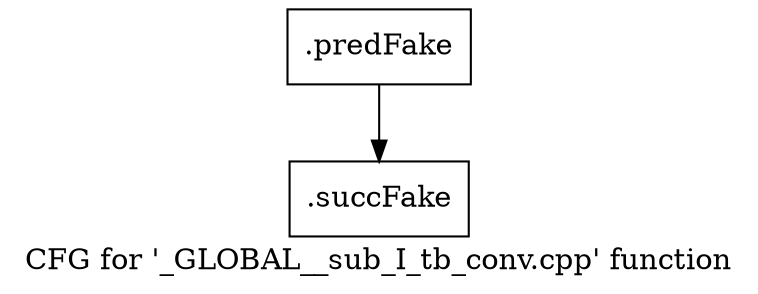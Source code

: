 digraph "CFG for '_GLOBAL__sub_I_tb_conv.cpp' function" {
	label="CFG for '_GLOBAL__sub_I_tb_conv.cpp' function";

	Node0x43ad210 [shape=record,filename="../../../../../Sources/conv/tb_conv.cpp",linenumber="0",label="{.predFake}"];
	Node0x43ad210 -> Node0x4315b70[ callList="__cxx_global_var_init.1:0; __cxx_global_var_init.2:0" memoryops="" filename="../../../../../Sources/conv/tb_conv.cpp" execusionnum="0"];
	Node0x4315b70 [shape=record,filename="",linenumber="",label="{.succFake}"];
}
